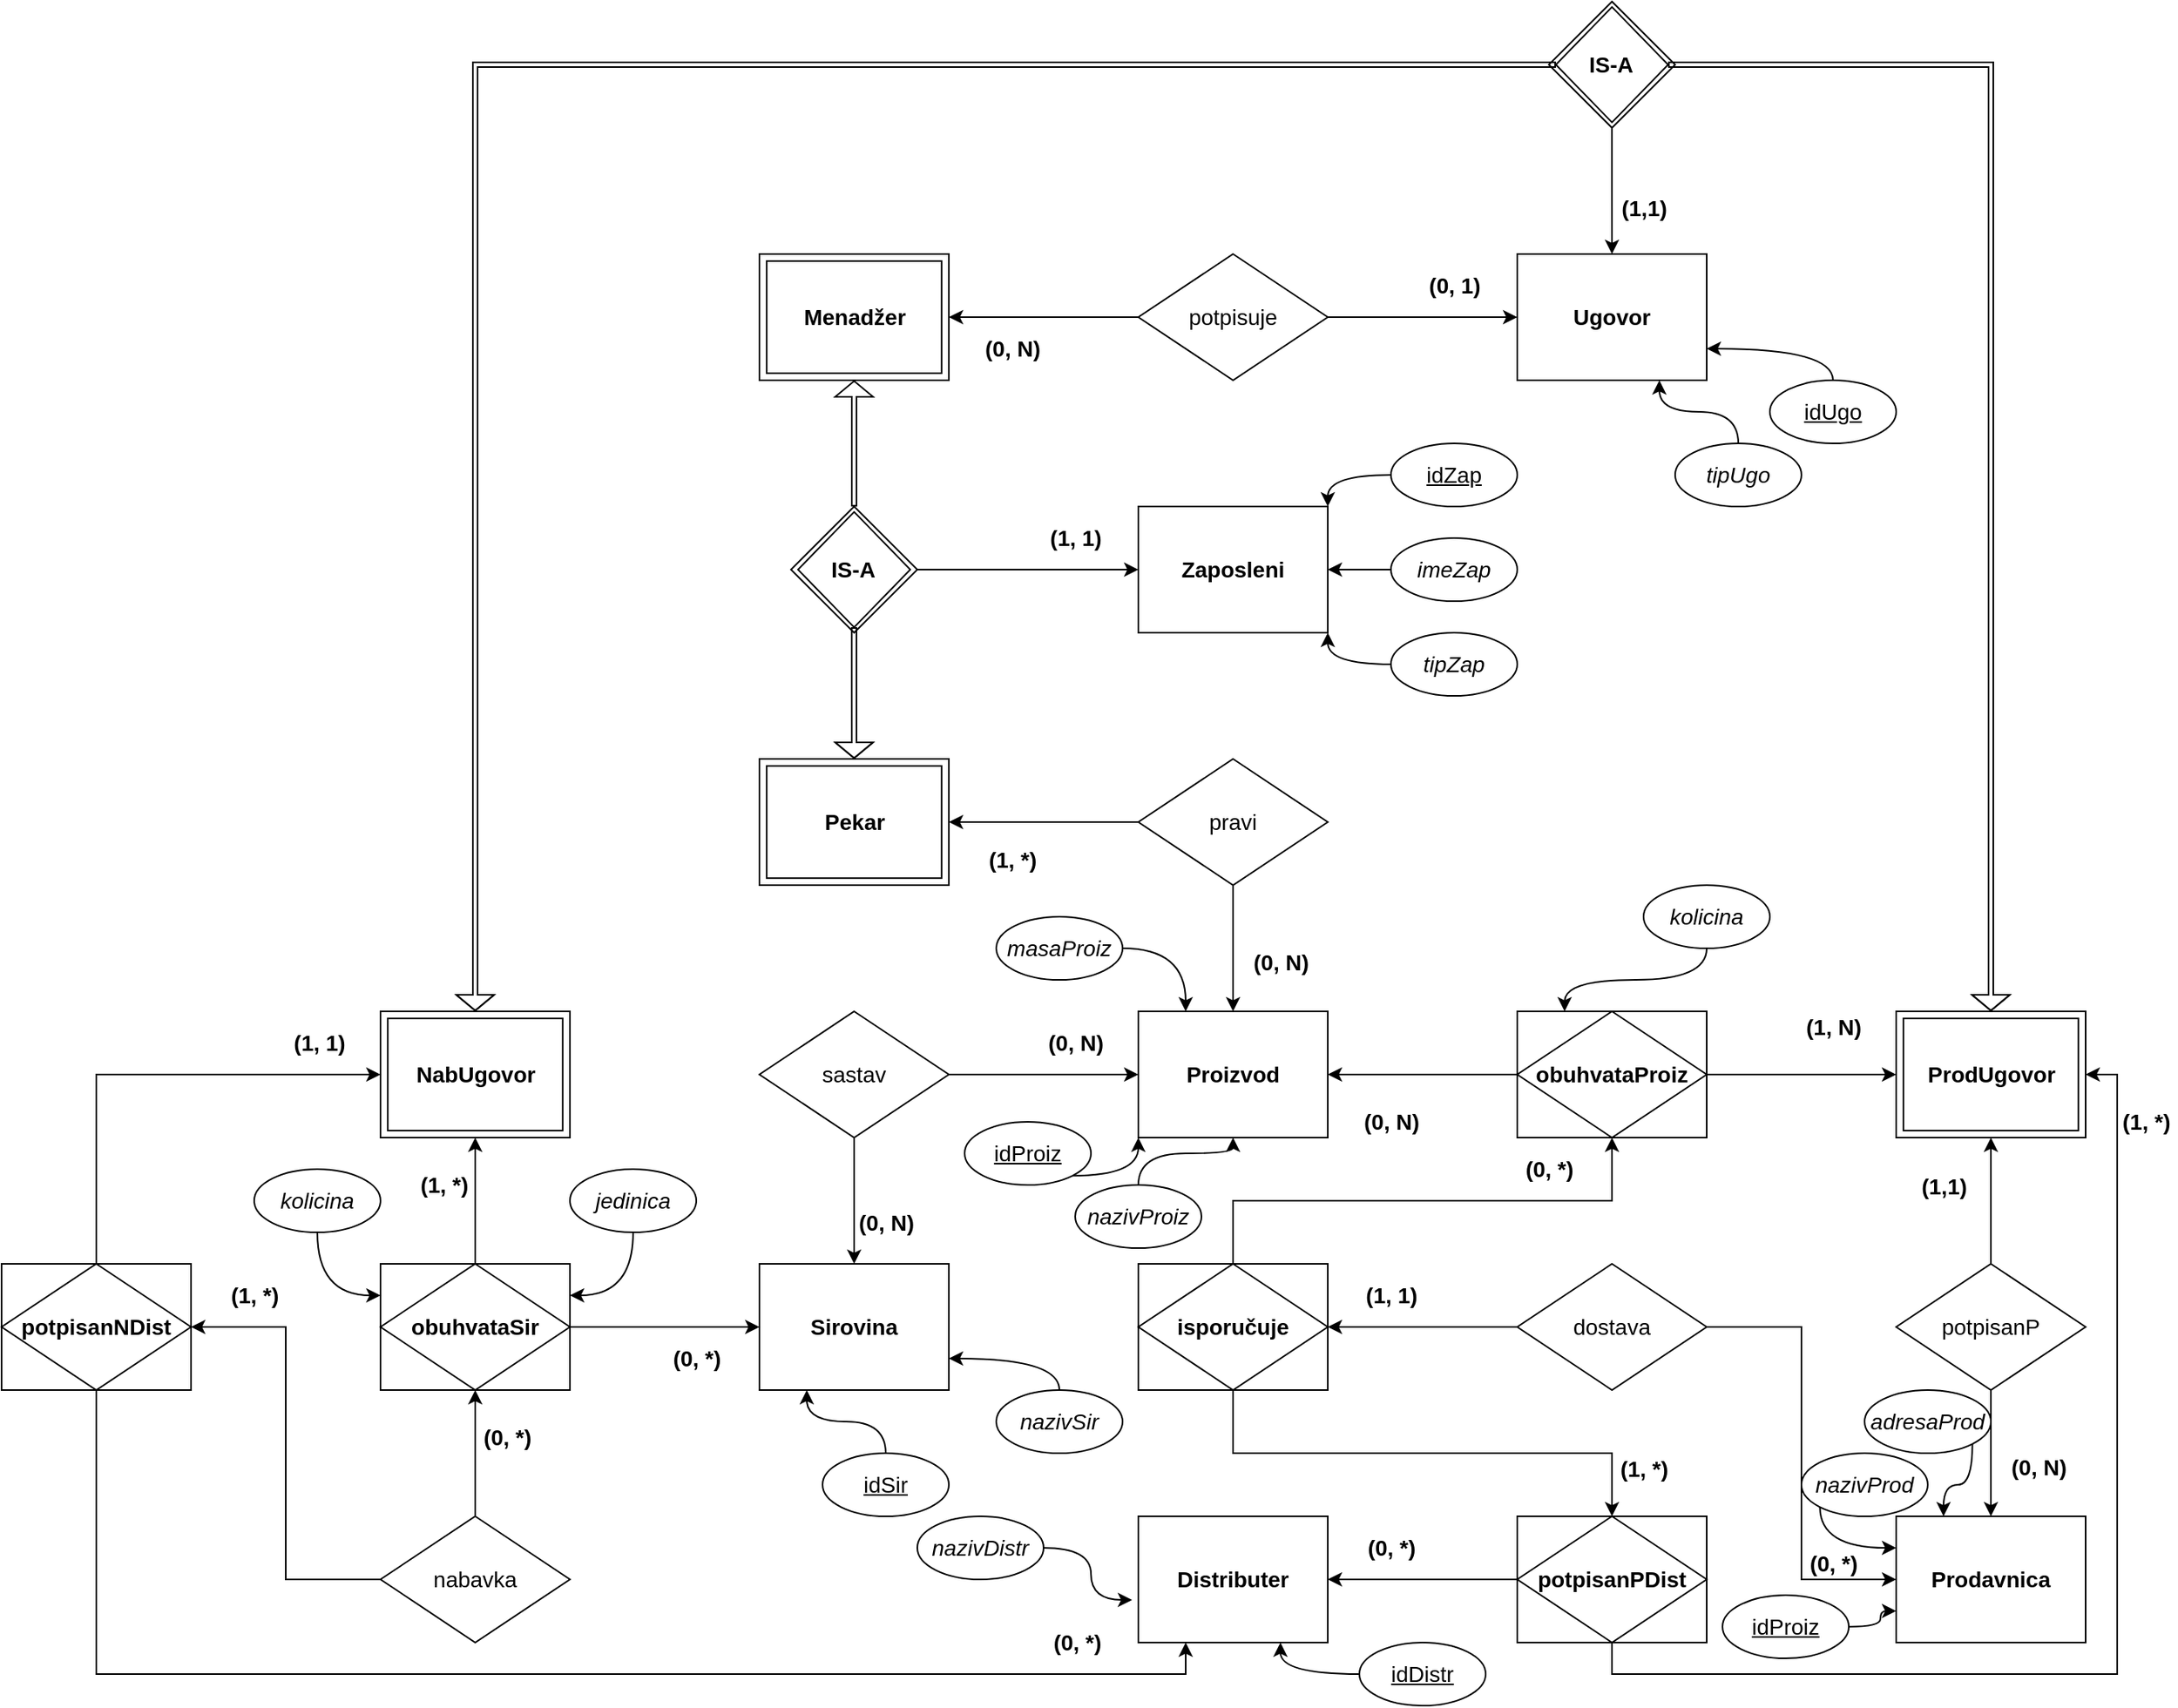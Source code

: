 <mxfile version="14.2.4" type="github">
  <diagram id="AQjkesUoZsN7H_KsK310" name="Page-1">
    <mxGraphModel dx="1422" dy="794" grid="1" gridSize="10" guides="1" tooltips="1" connect="1" arrows="1" fold="1" page="1" pageScale="1" pageWidth="1654" pageHeight="1169" math="0" shadow="0">
      <root>
        <mxCell id="0" />
        <mxCell id="1" parent="0" />
        <mxCell id="fxaJQLIq1E5l9hxzxbRq-1" value="&lt;font style=&quot;font-size: 14px&quot;&gt;&lt;b&gt;Distributer&lt;/b&gt;&lt;/font&gt;" style="rounded=0;whiteSpace=wrap;html=1;" parent="1" vertex="1">
          <mxGeometry x="760" y="1000" width="120" height="80" as="geometry" />
        </mxCell>
        <mxCell id="fxaJQLIq1E5l9hxzxbRq-2" value="&lt;font style=&quot;font-size: 14px&quot;&gt;&lt;b&gt;Prodavnica&lt;/b&gt;&lt;/font&gt;" style="rounded=0;whiteSpace=wrap;html=1;" parent="1" vertex="1">
          <mxGeometry x="1240" y="1000" width="120" height="80" as="geometry" />
        </mxCell>
        <mxCell id="fxaJQLIq1E5l9hxzxbRq-6" value="" style="group" parent="1" vertex="1" connectable="0">
          <mxGeometry x="760" y="840" width="120" height="80" as="geometry" />
        </mxCell>
        <mxCell id="fxaJQLIq1E5l9hxzxbRq-4" value="" style="rounded=0;whiteSpace=wrap;html=1;" parent="fxaJQLIq1E5l9hxzxbRq-6" vertex="1">
          <mxGeometry width="120" height="80" as="geometry" />
        </mxCell>
        <mxCell id="fxaJQLIq1E5l9hxzxbRq-3" value="&lt;font style=&quot;font-size: 14px&quot;&gt;&lt;b&gt;isporučuje&lt;/b&gt;&lt;/font&gt;" style="rhombus;whiteSpace=wrap;html=1;" parent="fxaJQLIq1E5l9hxzxbRq-6" vertex="1">
          <mxGeometry width="120" height="80" as="geometry" />
        </mxCell>
        <mxCell id="fxaJQLIq1E5l9hxzxbRq-8" value="&lt;font style=&quot;font-size: 14px&quot;&gt;&lt;b&gt;Sirovina&lt;/b&gt;&lt;/font&gt;" style="rounded=0;whiteSpace=wrap;html=1;" parent="1" vertex="1">
          <mxGeometry x="520" y="840" width="120" height="80" as="geometry" />
        </mxCell>
        <mxCell id="fxaJQLIq1E5l9hxzxbRq-11" value="" style="group" parent="1" vertex="1" connectable="0">
          <mxGeometry x="1000" y="680" width="120" height="80" as="geometry" />
        </mxCell>
        <mxCell id="fxaJQLIq1E5l9hxzxbRq-9" value="" style="rounded=0;whiteSpace=wrap;html=1;" parent="fxaJQLIq1E5l9hxzxbRq-11" vertex="1">
          <mxGeometry width="120" height="80" as="geometry" />
        </mxCell>
        <mxCell id="fxaJQLIq1E5l9hxzxbRq-10" value="&lt;font style=&quot;font-size: 14px&quot;&gt;&lt;b&gt;obuhvataProiz&lt;/b&gt;&lt;/font&gt;" style="rhombus;whiteSpace=wrap;html=1;" parent="fxaJQLIq1E5l9hxzxbRq-11" vertex="1">
          <mxGeometry width="120" height="80" as="geometry" />
        </mxCell>
        <mxCell id="fxaJQLIq1E5l9hxzxbRq-12" value="&lt;font style=&quot;font-size: 14px&quot;&gt;&lt;b&gt;Proizvod&lt;/b&gt;&lt;/font&gt;" style="rounded=0;whiteSpace=wrap;html=1;" parent="1" vertex="1">
          <mxGeometry x="760" y="680" width="120" height="80" as="geometry" />
        </mxCell>
        <mxCell id="fxaJQLIq1E5l9hxzxbRq-17" value="&lt;b&gt;&lt;font style=&quot;font-size: 14px&quot;&gt;(1, N)&lt;/font&gt;&lt;/b&gt;" style="edgeStyle=orthogonalEdgeStyle;rounded=0;orthogonalLoop=1;jettySize=auto;html=1;exitX=1;exitY=0.5;exitDx=0;exitDy=0;entryX=0;entryY=0.5;entryDx=0;entryDy=0;" parent="1" source="fxaJQLIq1E5l9hxzxbRq-10" target="MjUJNUJYvw90bvCCFvBL-10" edge="1">
          <mxGeometry x="0.333" y="30" relative="1" as="geometry">
            <mxPoint as="offset" />
          </mxGeometry>
        </mxCell>
        <mxCell id="fxaJQLIq1E5l9hxzxbRq-18" value="&lt;b&gt;&lt;font style=&quot;font-size: 14px&quot;&gt;(0, N)&lt;/font&gt;&lt;/b&gt;" style="edgeStyle=orthogonalEdgeStyle;rounded=0;orthogonalLoop=1;jettySize=auto;html=1;exitX=0;exitY=0.5;exitDx=0;exitDy=0;entryX=1;entryY=0.5;entryDx=0;entryDy=0;" parent="1" source="fxaJQLIq1E5l9hxzxbRq-10" target="fxaJQLIq1E5l9hxzxbRq-12" edge="1">
          <mxGeometry x="0.333" y="30" relative="1" as="geometry">
            <mxPoint as="offset" />
          </mxGeometry>
        </mxCell>
        <mxCell id="fxaJQLIq1E5l9hxzxbRq-26" value="&lt;b&gt;&lt;font style=&quot;font-size: 14px&quot;&gt;(1,1)&lt;/font&gt;&lt;/b&gt;" style="edgeStyle=orthogonalEdgeStyle;rounded=0;orthogonalLoop=1;jettySize=auto;html=1;exitX=0.5;exitY=0;exitDx=0;exitDy=0;entryX=0.5;entryY=1;entryDx=0;entryDy=0;" parent="1" source="fxaJQLIq1E5l9hxzxbRq-24" target="MjUJNUJYvw90bvCCFvBL-10" edge="1">
          <mxGeometry x="0.25" y="30" relative="1" as="geometry">
            <mxPoint y="1" as="offset" />
          </mxGeometry>
        </mxCell>
        <mxCell id="fxaJQLIq1E5l9hxzxbRq-27" value="&lt;b&gt;&lt;font style=&quot;font-size: 14px&quot;&gt;(0, N)&lt;/font&gt;&lt;/b&gt;" style="edgeStyle=orthogonalEdgeStyle;rounded=0;orthogonalLoop=1;jettySize=auto;html=1;exitX=0.5;exitY=1;exitDx=0;exitDy=0;entryX=0.5;entryY=0;entryDx=0;entryDy=0;" parent="1" source="fxaJQLIq1E5l9hxzxbRq-24" target="fxaJQLIq1E5l9hxzxbRq-2" edge="1">
          <mxGeometry x="0.25" y="30" relative="1" as="geometry">
            <mxPoint y="-1" as="offset" />
          </mxGeometry>
        </mxCell>
        <mxCell id="fxaJQLIq1E5l9hxzxbRq-24" value="&lt;font style=&quot;font-size: 14px&quot;&gt;potpisanP&lt;/font&gt;" style="rhombus;whiteSpace=wrap;html=1;" parent="1" vertex="1">
          <mxGeometry x="1240" y="840" width="120" height="80" as="geometry" />
        </mxCell>
        <mxCell id="fxaJQLIq1E5l9hxzxbRq-35" value="&lt;b&gt;&lt;font style=&quot;font-size: 14px&quot;&gt;(0, N)&lt;/font&gt;&lt;/b&gt;" style="edgeStyle=orthogonalEdgeStyle;rounded=0;orthogonalLoop=1;jettySize=auto;html=1;entryX=0;entryY=0.5;entryDx=0;entryDy=0;" parent="1" source="fxaJQLIq1E5l9hxzxbRq-33" target="fxaJQLIq1E5l9hxzxbRq-12" edge="1">
          <mxGeometry x="0.333" y="20" relative="1" as="geometry">
            <mxPoint as="offset" />
          </mxGeometry>
        </mxCell>
        <mxCell id="MjUJNUJYvw90bvCCFvBL-27" value="&lt;b&gt;&lt;font style=&quot;font-size: 14px&quot;&gt;(0, N)&lt;/font&gt;&lt;/b&gt;" style="edgeStyle=orthogonalEdgeStyle;rounded=0;orthogonalLoop=1;jettySize=auto;html=1;entryX=0.5;entryY=0;entryDx=0;entryDy=0;" parent="1" source="fxaJQLIq1E5l9hxzxbRq-33" target="fxaJQLIq1E5l9hxzxbRq-8" edge="1">
          <mxGeometry x="0.333" y="20" relative="1" as="geometry">
            <mxPoint as="offset" />
          </mxGeometry>
        </mxCell>
        <mxCell id="fxaJQLIq1E5l9hxzxbRq-33" value="&lt;font style=&quot;font-size: 14px&quot;&gt;sastav&lt;/font&gt;" style="rhombus;whiteSpace=wrap;html=1;" parent="1" vertex="1">
          <mxGeometry x="520" y="680" width="120" height="80" as="geometry" />
        </mxCell>
        <mxCell id="fxaJQLIq1E5l9hxzxbRq-38" value="&lt;b&gt;&lt;font style=&quot;font-size: 14px&quot;&gt;(1, 1)&lt;/font&gt;&lt;/b&gt;" style="edgeStyle=orthogonalEdgeStyle;rounded=0;orthogonalLoop=1;jettySize=auto;html=1;entryX=0;entryY=0.5;entryDx=0;entryDy=0;exitX=1;exitY=0.5;exitDx=0;exitDy=0;" parent="1" source="fxaJQLIq1E5l9hxzxbRq-39" target="fxaJQLIq1E5l9hxzxbRq-37" edge="1">
          <mxGeometry x="0.429" y="20" relative="1" as="geometry">
            <mxPoint as="offset" />
          </mxGeometry>
        </mxCell>
        <mxCell id="fxaJQLIq1E5l9hxzxbRq-37" value="&lt;font style=&quot;font-size: 14px&quot;&gt;&lt;b&gt;Zaposleni&lt;/b&gt;&lt;/font&gt;" style="rounded=0;whiteSpace=wrap;html=1;" parent="1" vertex="1">
          <mxGeometry x="760" y="360" width="120" height="80" as="geometry" />
        </mxCell>
        <mxCell id="fxaJQLIq1E5l9hxzxbRq-40" value="" style="group" parent="1" vertex="1" connectable="0">
          <mxGeometry x="540" y="360" width="80" height="80" as="geometry" />
        </mxCell>
        <mxCell id="fxaJQLIq1E5l9hxzxbRq-39" value="" style="rhombus;whiteSpace=wrap;html=1;" parent="fxaJQLIq1E5l9hxzxbRq-40" vertex="1">
          <mxGeometry width="80" height="80" as="geometry" />
        </mxCell>
        <mxCell id="fxaJQLIq1E5l9hxzxbRq-36" value="&lt;p style=&quot;line-height: 120%&quot;&gt;&lt;b&gt;&lt;font style=&quot;font-size: 14px&quot;&gt;IS-A&lt;/font&gt;&lt;/b&gt;&lt;/p&gt;" style="rhombus;whiteSpace=wrap;html=1;" parent="fxaJQLIq1E5l9hxzxbRq-40" vertex="1">
          <mxGeometry x="4.444" y="3.429" width="71.111" height="73.143" as="geometry" />
        </mxCell>
        <mxCell id="fxaJQLIq1E5l9hxzxbRq-44" value="" style="group" parent="1" vertex="1" connectable="0">
          <mxGeometry x="520" y="520" width="120" height="80" as="geometry" />
        </mxCell>
        <mxCell id="fxaJQLIq1E5l9hxzxbRq-43" value="" style="rounded=0;whiteSpace=wrap;html=1;" parent="fxaJQLIq1E5l9hxzxbRq-44" vertex="1">
          <mxGeometry width="120" height="80" as="geometry" />
        </mxCell>
        <mxCell id="fxaJQLIq1E5l9hxzxbRq-42" value="&lt;font style=&quot;font-size: 14px&quot;&gt;&lt;b&gt;Pekar&lt;/b&gt;&lt;/font&gt;" style="rounded=0;whiteSpace=wrap;html=1;" parent="fxaJQLIq1E5l9hxzxbRq-44" vertex="1">
          <mxGeometry x="4.615" y="4.444" width="110.769" height="71.111" as="geometry" />
        </mxCell>
        <mxCell id="fxaJQLIq1E5l9hxzxbRq-45" value="" style="group" parent="1" vertex="1" connectable="0">
          <mxGeometry x="520" y="200" width="120" height="80" as="geometry" />
        </mxCell>
        <mxCell id="fxaJQLIq1E5l9hxzxbRq-46" value="" style="rounded=0;whiteSpace=wrap;html=1;" parent="fxaJQLIq1E5l9hxzxbRq-45" vertex="1">
          <mxGeometry width="120" height="80" as="geometry" />
        </mxCell>
        <mxCell id="fxaJQLIq1E5l9hxzxbRq-47" value="&lt;font style=&quot;font-size: 14px&quot;&gt;&lt;b&gt;Menadžer&lt;/b&gt;&lt;/font&gt;" style="rounded=0;whiteSpace=wrap;html=1;" parent="fxaJQLIq1E5l9hxzxbRq-45" vertex="1">
          <mxGeometry x="4.615" y="4.444" width="110.769" height="71.111" as="geometry" />
        </mxCell>
        <mxCell id="fxaJQLIq1E5l9hxzxbRq-49" style="edgeStyle=orthogonalEdgeStyle;rounded=0;orthogonalLoop=1;jettySize=auto;html=1;endArrow=block;strokeWidth=1;shape=flexArrow;width=3;endSize=3;startSize=3;endWidth=20;entryX=0.5;entryY=0;entryDx=0;entryDy=0;" parent="1" source="fxaJQLIq1E5l9hxzxbRq-36" target="fxaJQLIq1E5l9hxzxbRq-43" edge="1">
          <mxGeometry relative="1" as="geometry">
            <mxPoint x="280" y="440" as="targetPoint" />
          </mxGeometry>
        </mxCell>
        <mxCell id="fxaJQLIq1E5l9hxzxbRq-50" style="edgeStyle=orthogonalEdgeStyle;shape=flexArrow;rounded=0;orthogonalLoop=1;jettySize=auto;html=1;exitX=0.5;exitY=0;exitDx=0;exitDy=0;entryX=0.5;entryY=1;entryDx=0;entryDy=0;startSize=3;endArrow=block;endSize=3;strokeWidth=1;fillColor=none;width=3;" parent="1" source="fxaJQLIq1E5l9hxzxbRq-39" target="fxaJQLIq1E5l9hxzxbRq-46" edge="1">
          <mxGeometry relative="1" as="geometry" />
        </mxCell>
        <mxCell id="MjUJNUJYvw90bvCCFvBL-1" value="&lt;font style=&quot;font-size: 14px&quot;&gt;&lt;b&gt;(1,1)&lt;/b&gt;&lt;/font&gt;" style="edgeStyle=orthogonalEdgeStyle;rounded=0;orthogonalLoop=1;jettySize=auto;html=1;entryX=0.5;entryY=0;entryDx=0;entryDy=0;" parent="1" source="MjUJNUJYvw90bvCCFvBL-5" target="MjUJNUJYvw90bvCCFvBL-2" edge="1">
          <mxGeometry x="0.282" y="20" relative="1" as="geometry">
            <mxPoint y="1" as="offset" />
          </mxGeometry>
        </mxCell>
        <mxCell id="MjUJNUJYvw90bvCCFvBL-2" value="&lt;font style=&quot;font-size: 14px&quot;&gt;&lt;b&gt;Ugovor&lt;/b&gt;&lt;/font&gt;" style="rounded=0;whiteSpace=wrap;html=1;" parent="1" vertex="1">
          <mxGeometry x="1000" y="200" width="120" height="80" as="geometry" />
        </mxCell>
        <mxCell id="MjUJNUJYvw90bvCCFvBL-3" value="" style="group" parent="1" vertex="1" connectable="0">
          <mxGeometry x="1020" y="40" width="80" height="80" as="geometry" />
        </mxCell>
        <mxCell id="MjUJNUJYvw90bvCCFvBL-4" value="" style="rhombus;whiteSpace=wrap;html=1;" parent="MjUJNUJYvw90bvCCFvBL-3" vertex="1">
          <mxGeometry width="80" height="80" as="geometry" />
        </mxCell>
        <mxCell id="MjUJNUJYvw90bvCCFvBL-5" value="&lt;p style=&quot;line-height: 120%&quot;&gt;&lt;b&gt;&lt;font style=&quot;font-size: 14px&quot;&gt;IS-A&lt;/font&gt;&lt;/b&gt;&lt;/p&gt;" style="rhombus;whiteSpace=wrap;html=1;" parent="MjUJNUJYvw90bvCCFvBL-3" vertex="1">
          <mxGeometry x="4.444" y="3.429" width="71.111" height="73.143" as="geometry" />
        </mxCell>
        <mxCell id="MjUJNUJYvw90bvCCFvBL-6" value="" style="group" parent="1" vertex="1" connectable="0">
          <mxGeometry x="280" y="680" width="120" height="80" as="geometry" />
        </mxCell>
        <mxCell id="MjUJNUJYvw90bvCCFvBL-7" value="" style="rounded=0;whiteSpace=wrap;html=1;" parent="MjUJNUJYvw90bvCCFvBL-6" vertex="1">
          <mxGeometry width="120" height="80" as="geometry" />
        </mxCell>
        <mxCell id="MjUJNUJYvw90bvCCFvBL-8" value="&lt;font style=&quot;font-size: 14px&quot;&gt;&lt;b&gt;NabUgovor&lt;/b&gt;&lt;/font&gt;" style="rounded=0;whiteSpace=wrap;html=1;" parent="MjUJNUJYvw90bvCCFvBL-6" vertex="1">
          <mxGeometry x="4.615" y="4.444" width="110.769" height="71.111" as="geometry" />
        </mxCell>
        <mxCell id="MjUJNUJYvw90bvCCFvBL-9" value="" style="group" parent="1" vertex="1" connectable="0">
          <mxGeometry x="1240" y="680" width="120" height="80" as="geometry" />
        </mxCell>
        <mxCell id="MjUJNUJYvw90bvCCFvBL-10" value="" style="rounded=0;whiteSpace=wrap;html=1;" parent="MjUJNUJYvw90bvCCFvBL-9" vertex="1">
          <mxGeometry width="120" height="80" as="geometry" />
        </mxCell>
        <mxCell id="MjUJNUJYvw90bvCCFvBL-11" value="&lt;font style=&quot;font-size: 14px&quot;&gt;&lt;b&gt;ProdUgovor&lt;/b&gt;&lt;/font&gt;" style="rounded=0;whiteSpace=wrap;html=1;" parent="MjUJNUJYvw90bvCCFvBL-9" vertex="1">
          <mxGeometry x="4.615" y="4.444" width="110.769" height="71.111" as="geometry" />
        </mxCell>
        <mxCell id="MjUJNUJYvw90bvCCFvBL-12" style="edgeStyle=orthogonalEdgeStyle;rounded=0;orthogonalLoop=1;jettySize=auto;html=1;endArrow=block;strokeWidth=1;shape=flexArrow;width=3;endSize=3;startSize=3;endWidth=20;entryX=0.5;entryY=0;entryDx=0;entryDy=0;" parent="1" source="MjUJNUJYvw90bvCCFvBL-5" target="MjUJNUJYvw90bvCCFvBL-7" edge="1">
          <mxGeometry relative="1" as="geometry">
            <mxPoint x="340" y="630" as="targetPoint" />
            <Array as="points">
              <mxPoint x="340" y="80" />
            </Array>
          </mxGeometry>
        </mxCell>
        <mxCell id="MjUJNUJYvw90bvCCFvBL-13" style="edgeStyle=orthogonalEdgeStyle;shape=flexArrow;rounded=0;orthogonalLoop=1;jettySize=auto;html=1;exitX=1;exitY=0.5;exitDx=0;exitDy=0;entryX=0.5;entryY=0;entryDx=0;entryDy=0;startSize=3;endArrow=block;endSize=3;strokeWidth=1;fillColor=none;width=3;" parent="1" source="MjUJNUJYvw90bvCCFvBL-5" target="MjUJNUJYvw90bvCCFvBL-10" edge="1">
          <mxGeometry relative="1" as="geometry" />
        </mxCell>
        <mxCell id="MjUJNUJYvw90bvCCFvBL-15" value="&lt;b&gt;&lt;font style=&quot;font-size: 14px&quot;&gt;(0, N)&lt;/font&gt;&lt;/b&gt;" style="edgeStyle=orthogonalEdgeStyle;rounded=0;orthogonalLoop=1;jettySize=auto;html=1;exitX=0;exitY=0.5;exitDx=0;exitDy=0;entryX=1;entryY=0.5;entryDx=0;entryDy=0;" parent="1" source="MjUJNUJYvw90bvCCFvBL-14" target="fxaJQLIq1E5l9hxzxbRq-46" edge="1">
          <mxGeometry x="0.333" y="20" relative="1" as="geometry">
            <mxPoint as="offset" />
          </mxGeometry>
        </mxCell>
        <mxCell id="MjUJNUJYvw90bvCCFvBL-16" value="&lt;b&gt;&lt;font style=&quot;font-size: 14px&quot;&gt;(0, 1)&lt;/font&gt;&lt;/b&gt;" style="edgeStyle=orthogonalEdgeStyle;rounded=0;orthogonalLoop=1;jettySize=auto;html=1;entryX=0;entryY=0.5;entryDx=0;entryDy=0;" parent="1" source="MjUJNUJYvw90bvCCFvBL-14" target="MjUJNUJYvw90bvCCFvBL-2" edge="1">
          <mxGeometry x="0.333" y="20" relative="1" as="geometry">
            <mxPoint as="offset" />
          </mxGeometry>
        </mxCell>
        <mxCell id="MjUJNUJYvw90bvCCFvBL-14" value="&lt;font style=&quot;font-size: 14px&quot;&gt;potpisuje&lt;/font&gt;" style="rhombus;whiteSpace=wrap;html=1;" parent="1" vertex="1">
          <mxGeometry x="760" y="200" width="120" height="80" as="geometry" />
        </mxCell>
        <mxCell id="MjUJNUJYvw90bvCCFvBL-19" value="&lt;b&gt;&lt;font style=&quot;font-size: 14px&quot;&gt;(0, N)&lt;/font&gt;&lt;/b&gt;" style="edgeStyle=orthogonalEdgeStyle;rounded=0;orthogonalLoop=1;jettySize=auto;html=1;exitX=0.5;exitY=1;exitDx=0;exitDy=0;entryX=0.5;entryY=0;entryDx=0;entryDy=0;" parent="1" source="MjUJNUJYvw90bvCCFvBL-17" target="fxaJQLIq1E5l9hxzxbRq-12" edge="1">
          <mxGeometry x="0.25" y="30" relative="1" as="geometry">
            <mxPoint y="-1" as="offset" />
          </mxGeometry>
        </mxCell>
        <mxCell id="MjUJNUJYvw90bvCCFvBL-45" style="edgeStyle=orthogonalEdgeStyle;rounded=0;orthogonalLoop=1;jettySize=auto;html=1;entryX=1;entryY=0.5;entryDx=0;entryDy=0;fontSize=14;" parent="1" source="MjUJNUJYvw90bvCCFvBL-17" target="fxaJQLIq1E5l9hxzxbRq-43" edge="1">
          <mxGeometry relative="1" as="geometry" />
        </mxCell>
        <mxCell id="MjUJNUJYvw90bvCCFvBL-46" value="&lt;b&gt;(1, *)&lt;/b&gt;" style="edgeLabel;html=1;align=center;verticalAlign=middle;resizable=0;points=[];fontSize=14;" parent="MjUJNUJYvw90bvCCFvBL-45" vertex="1" connectable="0">
          <mxGeometry x="-0.219" y="3" relative="1" as="geometry">
            <mxPoint x="-32.94" y="21" as="offset" />
          </mxGeometry>
        </mxCell>
        <mxCell id="MjUJNUJYvw90bvCCFvBL-17" value="&lt;font style=&quot;font-size: 14px&quot;&gt;pravi&lt;/font&gt;" style="rhombus;whiteSpace=wrap;html=1;" parent="1" vertex="1">
          <mxGeometry x="760" y="520" width="120" height="80" as="geometry" />
        </mxCell>
        <mxCell id="MjUJNUJYvw90bvCCFvBL-32" style="edgeStyle=orthogonalEdgeStyle;rounded=0;orthogonalLoop=1;jettySize=auto;html=1;entryX=1;entryY=0.5;entryDx=0;entryDy=0;exitX=0.5;exitY=1;exitDx=0;exitDy=0;" parent="1" source="MjUJNUJYvw90bvCCFvBL-31" target="MjUJNUJYvw90bvCCFvBL-10" edge="1">
          <mxGeometry relative="1" as="geometry">
            <mxPoint x="1520" y="810" as="sourcePoint" />
          </mxGeometry>
        </mxCell>
        <mxCell id="5BPOKTN1fQV8tB7aTTN8-29" value="&lt;b&gt;&lt;font style=&quot;font-size: 14px&quot;&gt;(1, *)&amp;nbsp;&lt;/font&gt;&lt;/b&gt;" style="edgeLabel;html=1;align=center;verticalAlign=middle;resizable=0;points=[];" vertex="1" connectable="0" parent="MjUJNUJYvw90bvCCFvBL-32">
          <mxGeometry x="0.768" y="-1" relative="1" as="geometry">
            <mxPoint x="19" y="-36" as="offset" />
          </mxGeometry>
        </mxCell>
        <mxCell id="MjUJNUJYvw90bvCCFvBL-86" style="edgeStyle=orthogonalEdgeStyle;rounded=0;orthogonalLoop=1;jettySize=auto;html=1;entryX=1;entryY=0.5;entryDx=0;entryDy=0;fontSize=14;exitX=0;exitY=0.5;exitDx=0;exitDy=0;" parent="1" source="MjUJNUJYvw90bvCCFvBL-31" target="fxaJQLIq1E5l9hxzxbRq-1" edge="1">
          <mxGeometry relative="1" as="geometry">
            <mxPoint x="1560" y="950" as="sourcePoint" />
          </mxGeometry>
        </mxCell>
        <mxCell id="5BPOKTN1fQV8tB7aTTN8-26" value="&lt;b&gt;&lt;font style=&quot;font-size: 14px&quot;&gt;(0, *)&lt;/font&gt;&lt;/b&gt;" style="edgeLabel;html=1;align=center;verticalAlign=middle;resizable=0;points=[];" vertex="1" connectable="0" parent="MjUJNUJYvw90bvCCFvBL-86">
          <mxGeometry x="0.333" y="1" relative="1" as="geometry">
            <mxPoint y="-21" as="offset" />
          </mxGeometry>
        </mxCell>
        <mxCell id="MjUJNUJYvw90bvCCFvBL-34" value="&lt;b&gt;&lt;font style=&quot;font-size: 14px&quot;&gt;(0, *)&lt;/font&gt;&lt;/b&gt;" style="edgeStyle=orthogonalEdgeStyle;rounded=0;orthogonalLoop=1;jettySize=auto;html=1;entryX=0.5;entryY=1;entryDx=0;entryDy=0;exitX=0.5;exitY=0;exitDx=0;exitDy=0;" parent="1" source="fxaJQLIq1E5l9hxzxbRq-4" target="fxaJQLIq1E5l9hxzxbRq-10" edge="1">
          <mxGeometry x="0.5" y="20" relative="1" as="geometry">
            <mxPoint as="offset" />
          </mxGeometry>
        </mxCell>
        <mxCell id="5BPOKTN1fQV8tB7aTTN8-8" style="edgeStyle=orthogonalEdgeStyle;rounded=0;orthogonalLoop=1;jettySize=auto;html=1;entryX=0;entryY=0.5;entryDx=0;entryDy=0;" edge="1" parent="1" source="MjUJNUJYvw90bvCCFvBL-35" target="fxaJQLIq1E5l9hxzxbRq-2">
          <mxGeometry relative="1" as="geometry" />
        </mxCell>
        <mxCell id="5BPOKTN1fQV8tB7aTTN8-30" value="&lt;b&gt;&lt;font style=&quot;font-size: 14px&quot;&gt;(0, *)&lt;/font&gt;&lt;/b&gt;" style="edgeLabel;html=1;align=center;verticalAlign=middle;resizable=0;points=[];" vertex="1" connectable="0" parent="5BPOKTN1fQV8tB7aTTN8-8">
          <mxGeometry x="-0.25" y="1" relative="1" as="geometry">
            <mxPoint x="19" y="105" as="offset" />
          </mxGeometry>
        </mxCell>
        <mxCell id="5BPOKTN1fQV8tB7aTTN8-9" value="&lt;b&gt;&lt;font style=&quot;font-size: 14px&quot;&gt;(1, 1)&lt;/font&gt;&lt;/b&gt;" style="edgeStyle=orthogonalEdgeStyle;rounded=0;orthogonalLoop=1;jettySize=auto;html=1;entryX=1;entryY=0.5;entryDx=0;entryDy=0;" edge="1" parent="1" source="MjUJNUJYvw90bvCCFvBL-35" target="fxaJQLIq1E5l9hxzxbRq-3">
          <mxGeometry x="0.333" y="-20" relative="1" as="geometry">
            <mxPoint as="offset" />
          </mxGeometry>
        </mxCell>
        <mxCell id="MjUJNUJYvw90bvCCFvBL-35" value="&lt;font style=&quot;font-size: 14px&quot;&gt;dostava&lt;/font&gt;" style="rhombus;whiteSpace=wrap;html=1;" parent="1" vertex="1">
          <mxGeometry x="1000" y="840" width="120" height="80" as="geometry" />
        </mxCell>
        <mxCell id="MjUJNUJYvw90bvCCFvBL-55" style="edgeStyle=orthogonalEdgeStyle;curved=1;rounded=0;orthogonalLoop=1;jettySize=auto;html=1;exitX=0;exitY=0.5;exitDx=0;exitDy=0;entryX=1;entryY=0;entryDx=0;entryDy=0;fontSize=14;" parent="1" source="MjUJNUJYvw90bvCCFvBL-49" target="fxaJQLIq1E5l9hxzxbRq-37" edge="1">
          <mxGeometry relative="1" as="geometry" />
        </mxCell>
        <mxCell id="MjUJNUJYvw90bvCCFvBL-49" value="&lt;u&gt;idZap&lt;/u&gt;" style="ellipse;whiteSpace=wrap;html=1;fontSize=14;" parent="1" vertex="1">
          <mxGeometry x="920" y="320" width="80" height="40" as="geometry" />
        </mxCell>
        <mxCell id="MjUJNUJYvw90bvCCFvBL-57" style="edgeStyle=orthogonalEdgeStyle;curved=1;rounded=0;orthogonalLoop=1;jettySize=auto;html=1;exitX=0;exitY=0.5;exitDx=0;exitDy=0;entryX=1;entryY=1;entryDx=0;entryDy=0;fontSize=14;" parent="1" source="MjUJNUJYvw90bvCCFvBL-50" target="fxaJQLIq1E5l9hxzxbRq-37" edge="1">
          <mxGeometry relative="1" as="geometry" />
        </mxCell>
        <mxCell id="MjUJNUJYvw90bvCCFvBL-50" value="&lt;i&gt;tipZap&lt;/i&gt;" style="ellipse;whiteSpace=wrap;html=1;fontSize=14;" parent="1" vertex="1">
          <mxGeometry x="920" y="440" width="80" height="40" as="geometry" />
        </mxCell>
        <mxCell id="MjUJNUJYvw90bvCCFvBL-56" style="edgeStyle=orthogonalEdgeStyle;curved=1;rounded=0;orthogonalLoop=1;jettySize=auto;html=1;exitX=0;exitY=0.5;exitDx=0;exitDy=0;entryX=1;entryY=0.5;entryDx=0;entryDy=0;fontSize=14;" parent="1" source="MjUJNUJYvw90bvCCFvBL-51" target="fxaJQLIq1E5l9hxzxbRq-37" edge="1">
          <mxGeometry relative="1" as="geometry" />
        </mxCell>
        <mxCell id="MjUJNUJYvw90bvCCFvBL-51" value="&lt;i&gt;imeZap&lt;/i&gt;" style="ellipse;whiteSpace=wrap;html=1;fontSize=14;" parent="1" vertex="1">
          <mxGeometry x="920" y="380" width="80" height="40" as="geometry" />
        </mxCell>
        <mxCell id="MjUJNUJYvw90bvCCFvBL-61" style="edgeStyle=orthogonalEdgeStyle;curved=1;rounded=0;orthogonalLoop=1;jettySize=auto;html=1;exitX=0.5;exitY=0;exitDx=0;exitDy=0;entryX=1;entryY=0.75;entryDx=0;entryDy=0;fontSize=14;" parent="1" source="MjUJNUJYvw90bvCCFvBL-58" target="MjUJNUJYvw90bvCCFvBL-2" edge="1">
          <mxGeometry relative="1" as="geometry" />
        </mxCell>
        <mxCell id="MjUJNUJYvw90bvCCFvBL-58" value="&lt;u&gt;idUgo&lt;/u&gt;" style="ellipse;whiteSpace=wrap;html=1;fontSize=14;" parent="1" vertex="1">
          <mxGeometry x="1160" y="280" width="80" height="40" as="geometry" />
        </mxCell>
        <mxCell id="MjUJNUJYvw90bvCCFvBL-60" style="edgeStyle=orthogonalEdgeStyle;curved=1;rounded=0;orthogonalLoop=1;jettySize=auto;html=1;exitX=0.5;exitY=0;exitDx=0;exitDy=0;entryX=0.75;entryY=1;entryDx=0;entryDy=0;fontSize=14;" parent="1" source="MjUJNUJYvw90bvCCFvBL-59" target="MjUJNUJYvw90bvCCFvBL-2" edge="1">
          <mxGeometry relative="1" as="geometry" />
        </mxCell>
        <mxCell id="MjUJNUJYvw90bvCCFvBL-59" value="&lt;i&gt;tipUgo&lt;/i&gt;" style="ellipse;whiteSpace=wrap;html=1;fontSize=14;" parent="1" vertex="1">
          <mxGeometry x="1100" y="320" width="80" height="40" as="geometry" />
        </mxCell>
        <mxCell id="MjUJNUJYvw90bvCCFvBL-63" style="edgeStyle=orthogonalEdgeStyle;curved=1;rounded=0;orthogonalLoop=1;jettySize=auto;html=1;exitX=0.5;exitY=0;exitDx=0;exitDy=0;fontSize=14;entryX=0.25;entryY=1;entryDx=0;entryDy=0;" parent="1" source="MjUJNUJYvw90bvCCFvBL-62" target="fxaJQLIq1E5l9hxzxbRq-8" edge="1">
          <mxGeometry relative="1" as="geometry">
            <mxPoint x="320" y="623" as="targetPoint" />
          </mxGeometry>
        </mxCell>
        <mxCell id="MjUJNUJYvw90bvCCFvBL-62" value="&lt;u&gt;idSir&lt;/u&gt;" style="ellipse;whiteSpace=wrap;html=1;fontSize=14;" parent="1" vertex="1">
          <mxGeometry x="560" y="960" width="80" height="40" as="geometry" />
        </mxCell>
        <mxCell id="MjUJNUJYvw90bvCCFvBL-65" style="edgeStyle=orthogonalEdgeStyle;curved=1;rounded=0;orthogonalLoop=1;jettySize=auto;html=1;exitX=0.5;exitY=0;exitDx=0;exitDy=0;fontSize=14;entryX=1;entryY=0.75;entryDx=0;entryDy=0;" parent="1" source="MjUJNUJYvw90bvCCFvBL-64" target="fxaJQLIq1E5l9hxzxbRq-8" edge="1">
          <mxGeometry relative="1" as="geometry">
            <mxPoint x="775" y="955" as="targetPoint" />
          </mxGeometry>
        </mxCell>
        <mxCell id="MjUJNUJYvw90bvCCFvBL-64" value="&lt;i&gt;nazivSir&lt;/i&gt;" style="ellipse;whiteSpace=wrap;html=1;fontSize=14;" parent="1" vertex="1">
          <mxGeometry x="670" y="920" width="80" height="40" as="geometry" />
        </mxCell>
        <mxCell id="MjUJNUJYvw90bvCCFvBL-68" style="edgeStyle=orthogonalEdgeStyle;curved=1;rounded=0;orthogonalLoop=1;jettySize=auto;html=1;exitX=1;exitY=1;exitDx=0;exitDy=0;entryX=0;entryY=1;entryDx=0;entryDy=0;fontSize=14;" parent="1" source="MjUJNUJYvw90bvCCFvBL-66" target="fxaJQLIq1E5l9hxzxbRq-12" edge="1">
          <mxGeometry relative="1" as="geometry" />
        </mxCell>
        <mxCell id="MjUJNUJYvw90bvCCFvBL-66" value="&lt;u&gt;idProiz&lt;/u&gt;" style="ellipse;whiteSpace=wrap;html=1;fontSize=14;" parent="1" vertex="1">
          <mxGeometry x="650" y="750" width="80" height="40" as="geometry" />
        </mxCell>
        <mxCell id="MjUJNUJYvw90bvCCFvBL-69" style="edgeStyle=orthogonalEdgeStyle;curved=1;rounded=0;orthogonalLoop=1;jettySize=auto;html=1;exitX=0.5;exitY=0;exitDx=0;exitDy=0;entryX=0.5;entryY=1;entryDx=0;entryDy=0;fontSize=14;" parent="1" source="MjUJNUJYvw90bvCCFvBL-67" target="fxaJQLIq1E5l9hxzxbRq-12" edge="1">
          <mxGeometry relative="1" as="geometry" />
        </mxCell>
        <mxCell id="MjUJNUJYvw90bvCCFvBL-67" value="&lt;i&gt;nazivProiz&lt;/i&gt;" style="ellipse;whiteSpace=wrap;html=1;fontSize=14;" parent="1" vertex="1">
          <mxGeometry x="720" y="790" width="80" height="40" as="geometry" />
        </mxCell>
        <mxCell id="MjUJNUJYvw90bvCCFvBL-70" value="" style="group" parent="1" vertex="1" connectable="0">
          <mxGeometry x="280" y="840" width="120" height="80" as="geometry" />
        </mxCell>
        <mxCell id="MjUJNUJYvw90bvCCFvBL-71" value="" style="rounded=0;whiteSpace=wrap;html=1;" parent="MjUJNUJYvw90bvCCFvBL-70" vertex="1">
          <mxGeometry width="120" height="80" as="geometry" />
        </mxCell>
        <mxCell id="MjUJNUJYvw90bvCCFvBL-72" value="&lt;font style=&quot;font-size: 14px&quot;&gt;&lt;b&gt;obuhvataSir&lt;/b&gt;&lt;/font&gt;" style="rhombus;whiteSpace=wrap;html=1;" parent="MjUJNUJYvw90bvCCFvBL-70" vertex="1">
          <mxGeometry width="120" height="80" as="geometry" />
        </mxCell>
        <mxCell id="MjUJNUJYvw90bvCCFvBL-74" value="&lt;b&gt;(1, *)&lt;/b&gt;" style="edgeStyle=orthogonalEdgeStyle;rounded=0;orthogonalLoop=1;jettySize=auto;html=1;fontSize=14;entryX=0.5;entryY=1;entryDx=0;entryDy=0;" parent="1" source="MjUJNUJYvw90bvCCFvBL-72" target="MjUJNUJYvw90bvCCFvBL-7" edge="1">
          <mxGeometry x="0.25" y="20" relative="1" as="geometry">
            <mxPoint x="340" y="780" as="targetPoint" />
            <mxPoint as="offset" />
          </mxGeometry>
        </mxCell>
        <mxCell id="MjUJNUJYvw90bvCCFvBL-75" value="&lt;b&gt;(0, *)&lt;/b&gt;" style="edgeStyle=orthogonalEdgeStyle;rounded=0;orthogonalLoop=1;jettySize=auto;html=1;fontSize=14;entryX=0;entryY=0.5;entryDx=0;entryDy=0;" parent="1" source="MjUJNUJYvw90bvCCFvBL-72" target="fxaJQLIq1E5l9hxzxbRq-8" edge="1">
          <mxGeometry x="0.333" y="-20" relative="1" as="geometry">
            <mxPoint x="510" y="880" as="targetPoint" />
            <mxPoint as="offset" />
          </mxGeometry>
        </mxCell>
        <mxCell id="MjUJNUJYvw90bvCCFvBL-79" value="&lt;b&gt;(0, *)&lt;/b&gt;" style="edgeStyle=orthogonalEdgeStyle;rounded=0;orthogonalLoop=1;jettySize=auto;html=1;entryX=0.5;entryY=1;entryDx=0;entryDy=0;fontSize=14;exitX=0.5;exitY=0;exitDx=0;exitDy=0;" parent="1" source="MjUJNUJYvw90bvCCFvBL-93" target="MjUJNUJYvw90bvCCFvBL-72" edge="1">
          <mxGeometry x="0.25" y="-20" relative="1" as="geometry">
            <mxPoint x="340" y="1000" as="sourcePoint" />
            <mxPoint as="offset" />
          </mxGeometry>
        </mxCell>
        <mxCell id="MjUJNUJYvw90bvCCFvBL-89" style="edgeStyle=orthogonalEdgeStyle;rounded=0;orthogonalLoop=1;jettySize=auto;html=1;entryX=0;entryY=0.5;entryDx=0;entryDy=0;fontSize=14;exitX=0.5;exitY=0;exitDx=0;exitDy=0;" parent="1" source="MjUJNUJYvw90bvCCFvBL-88" target="MjUJNUJYvw90bvCCFvBL-7" edge="1">
          <mxGeometry relative="1" as="geometry">
            <mxPoint x="140" y="820" as="sourcePoint" />
          </mxGeometry>
        </mxCell>
        <mxCell id="MjUJNUJYvw90bvCCFvBL-91" value="&lt;b&gt;(1, 1)&lt;/b&gt;" style="edgeLabel;html=1;align=center;verticalAlign=middle;resizable=0;points=[];fontSize=14;" parent="MjUJNUJYvw90bvCCFvBL-89" vertex="1" connectable="0">
          <mxGeometry x="0.489" relative="1" as="geometry">
            <mxPoint x="37.14" y="-20" as="offset" />
          </mxGeometry>
        </mxCell>
        <mxCell id="MjUJNUJYvw90bvCCFvBL-90" style="edgeStyle=orthogonalEdgeStyle;rounded=0;orthogonalLoop=1;jettySize=auto;html=1;entryX=0.25;entryY=1;entryDx=0;entryDy=0;fontSize=14;exitX=0.5;exitY=1;exitDx=0;exitDy=0;" parent="1" source="MjUJNUJYvw90bvCCFvBL-88" target="fxaJQLIq1E5l9hxzxbRq-1" edge="1">
          <mxGeometry relative="1" as="geometry">
            <mxPoint x="130" y="960" as="sourcePoint" />
          </mxGeometry>
        </mxCell>
        <mxCell id="MjUJNUJYvw90bvCCFvBL-92" value="&lt;span&gt;(0, *)&lt;/span&gt;" style="edgeLabel;html=1;align=center;verticalAlign=middle;resizable=0;points=[];fontSize=14;fontStyle=1" parent="MjUJNUJYvw90bvCCFvBL-90" vertex="1" connectable="0">
          <mxGeometry x="0.731" y="-4" relative="1" as="geometry">
            <mxPoint x="30" y="-24" as="offset" />
          </mxGeometry>
        </mxCell>
        <mxCell id="5BPOKTN1fQV8tB7aTTN8-3" value="&lt;b&gt;&lt;font style=&quot;font-size: 14px&quot;&gt;(1, *)&lt;/font&gt;&lt;/b&gt;" style="edgeStyle=orthogonalEdgeStyle;rounded=0;orthogonalLoop=1;jettySize=auto;html=1;entryX=1;entryY=0.5;entryDx=0;entryDy=0;" edge="1" parent="1" source="MjUJNUJYvw90bvCCFvBL-93" target="MjUJNUJYvw90bvCCFvBL-88">
          <mxGeometry x="0.714" y="-20" relative="1" as="geometry">
            <mxPoint as="offset" />
          </mxGeometry>
        </mxCell>
        <mxCell id="MjUJNUJYvw90bvCCFvBL-93" value="nabavka" style="rhombus;whiteSpace=wrap;html=1;fontSize=14;" parent="1" vertex="1">
          <mxGeometry x="280" y="1000" width="120" height="80" as="geometry" />
        </mxCell>
        <mxCell id="5BPOKTN1fQV8tB7aTTN8-2" value="" style="group" vertex="1" connectable="0" parent="1">
          <mxGeometry x="40" y="840" width="120" height="80" as="geometry" />
        </mxCell>
        <mxCell id="5BPOKTN1fQV8tB7aTTN8-1" value="" style="rounded=0;whiteSpace=wrap;html=1;" vertex="1" parent="5BPOKTN1fQV8tB7aTTN8-2">
          <mxGeometry width="120" height="80" as="geometry" />
        </mxCell>
        <mxCell id="MjUJNUJYvw90bvCCFvBL-88" value="&lt;b&gt;potpisanNDist&lt;/b&gt;" style="rhombus;whiteSpace=wrap;html=1;fontSize=14;" parent="5BPOKTN1fQV8tB7aTTN8-2" vertex="1">
          <mxGeometry width="120" height="80" as="geometry" />
        </mxCell>
        <mxCell id="5BPOKTN1fQV8tB7aTTN8-6" value="" style="group" vertex="1" connectable="0" parent="1">
          <mxGeometry x="1000" y="1000" width="120" height="80" as="geometry" />
        </mxCell>
        <mxCell id="5BPOKTN1fQV8tB7aTTN8-5" value="" style="rounded=0;whiteSpace=wrap;html=1;" vertex="1" parent="5BPOKTN1fQV8tB7aTTN8-6">
          <mxGeometry width="120" height="80" as="geometry" />
        </mxCell>
        <mxCell id="MjUJNUJYvw90bvCCFvBL-31" value="&lt;font style=&quot;font-size: 14px&quot;&gt;&lt;b&gt;potpisanPDist&lt;/b&gt;&lt;/font&gt;" style="rhombus;whiteSpace=wrap;html=1;" parent="5BPOKTN1fQV8tB7aTTN8-6" vertex="1">
          <mxGeometry width="120" height="80" as="geometry" />
        </mxCell>
        <mxCell id="5BPOKTN1fQV8tB7aTTN8-7" value="&lt;b&gt;&lt;font style=&quot;font-size: 14px&quot;&gt;(1, *)&lt;/font&gt;&lt;/b&gt;" style="edgeStyle=orthogonalEdgeStyle;rounded=0;orthogonalLoop=1;jettySize=auto;html=1;exitX=0.5;exitY=1;exitDx=0;exitDy=0;entryX=0.5;entryY=0;entryDx=0;entryDy=0;" edge="1" parent="1" source="fxaJQLIq1E5l9hxzxbRq-4" target="MjUJNUJYvw90bvCCFvBL-31">
          <mxGeometry x="0.812" y="20" relative="1" as="geometry">
            <mxPoint as="offset" />
          </mxGeometry>
        </mxCell>
        <mxCell id="5BPOKTN1fQV8tB7aTTN8-15" style="edgeStyle=orthogonalEdgeStyle;curved=1;rounded=0;orthogonalLoop=1;jettySize=auto;html=1;entryX=0;entryY=0.75;entryDx=0;entryDy=0;" edge="1" parent="1" source="5BPOKTN1fQV8tB7aTTN8-10" target="fxaJQLIq1E5l9hxzxbRq-2">
          <mxGeometry relative="1" as="geometry" />
        </mxCell>
        <mxCell id="5BPOKTN1fQV8tB7aTTN8-10" value="&lt;u&gt;idProiz&lt;/u&gt;" style="ellipse;whiteSpace=wrap;html=1;fontSize=14;" vertex="1" parent="1">
          <mxGeometry x="1130" y="1050" width="80" height="40" as="geometry" />
        </mxCell>
        <mxCell id="5BPOKTN1fQV8tB7aTTN8-19" style="edgeStyle=orthogonalEdgeStyle;curved=1;rounded=0;orthogonalLoop=1;jettySize=auto;html=1;exitX=1;exitY=1;exitDx=0;exitDy=0;entryX=0.25;entryY=0;entryDx=0;entryDy=0;" edge="1" parent="1" source="5BPOKTN1fQV8tB7aTTN8-16" target="fxaJQLIq1E5l9hxzxbRq-2">
          <mxGeometry relative="1" as="geometry" />
        </mxCell>
        <mxCell id="5BPOKTN1fQV8tB7aTTN8-16" value="&lt;i&gt;adresaProd&lt;/i&gt;" style="ellipse;whiteSpace=wrap;html=1;fontSize=14;" vertex="1" parent="1">
          <mxGeometry x="1220" y="920" width="80" height="40" as="geometry" />
        </mxCell>
        <mxCell id="5BPOKTN1fQV8tB7aTTN8-21" style="edgeStyle=orthogonalEdgeStyle;curved=1;rounded=0;orthogonalLoop=1;jettySize=auto;html=1;exitX=0;exitY=1;exitDx=0;exitDy=0;entryX=0;entryY=0.25;entryDx=0;entryDy=0;" edge="1" parent="1" source="5BPOKTN1fQV8tB7aTTN8-17" target="fxaJQLIq1E5l9hxzxbRq-2">
          <mxGeometry relative="1" as="geometry" />
        </mxCell>
        <mxCell id="5BPOKTN1fQV8tB7aTTN8-17" value="&lt;i&gt;nazivProd&lt;/i&gt;" style="ellipse;whiteSpace=wrap;html=1;fontSize=14;" vertex="1" parent="1">
          <mxGeometry x="1180" y="960" width="80" height="40" as="geometry" />
        </mxCell>
        <mxCell id="5BPOKTN1fQV8tB7aTTN8-23" style="edgeStyle=orthogonalEdgeStyle;curved=1;rounded=0;orthogonalLoop=1;jettySize=auto;html=1;entryX=0.75;entryY=1;entryDx=0;entryDy=0;" edge="1" parent="1" source="5BPOKTN1fQV8tB7aTTN8-22" target="fxaJQLIq1E5l9hxzxbRq-1">
          <mxGeometry relative="1" as="geometry" />
        </mxCell>
        <mxCell id="5BPOKTN1fQV8tB7aTTN8-22" value="&lt;u&gt;idDistr&lt;/u&gt;" style="ellipse;whiteSpace=wrap;html=1;fontSize=14;" vertex="1" parent="1">
          <mxGeometry x="900" y="1080" width="80" height="40" as="geometry" />
        </mxCell>
        <mxCell id="5BPOKTN1fQV8tB7aTTN8-25" style="edgeStyle=orthogonalEdgeStyle;curved=1;rounded=0;orthogonalLoop=1;jettySize=auto;html=1;entryX=-0.033;entryY=0.663;entryDx=0;entryDy=0;entryPerimeter=0;" edge="1" parent="1" source="5BPOKTN1fQV8tB7aTTN8-24" target="fxaJQLIq1E5l9hxzxbRq-1">
          <mxGeometry relative="1" as="geometry" />
        </mxCell>
        <mxCell id="5BPOKTN1fQV8tB7aTTN8-24" value="&lt;i&gt;nazivDistr&lt;/i&gt;" style="ellipse;whiteSpace=wrap;html=1;fontSize=14;" vertex="1" parent="1">
          <mxGeometry x="620" y="1000" width="80" height="40" as="geometry" />
        </mxCell>
        <mxCell id="5BPOKTN1fQV8tB7aTTN8-32" style="edgeStyle=orthogonalEdgeStyle;curved=1;rounded=0;orthogonalLoop=1;jettySize=auto;html=1;entryX=0.25;entryY=0;entryDx=0;entryDy=0;" edge="1" parent="1" source="5BPOKTN1fQV8tB7aTTN8-31" target="fxaJQLIq1E5l9hxzxbRq-12">
          <mxGeometry relative="1" as="geometry" />
        </mxCell>
        <mxCell id="5BPOKTN1fQV8tB7aTTN8-31" value="&lt;i&gt;masaProiz&lt;/i&gt;" style="ellipse;whiteSpace=wrap;html=1;fontSize=14;" vertex="1" parent="1">
          <mxGeometry x="670" y="620" width="80" height="40" as="geometry" />
        </mxCell>
        <mxCell id="5BPOKTN1fQV8tB7aTTN8-34" style="edgeStyle=orthogonalEdgeStyle;curved=1;rounded=0;orthogonalLoop=1;jettySize=auto;html=1;entryX=0.25;entryY=0;entryDx=0;entryDy=0;" edge="1" parent="1" source="5BPOKTN1fQV8tB7aTTN8-33" target="fxaJQLIq1E5l9hxzxbRq-9">
          <mxGeometry relative="1" as="geometry" />
        </mxCell>
        <mxCell id="5BPOKTN1fQV8tB7aTTN8-33" value="&lt;i&gt;kolicina&lt;/i&gt;" style="ellipse;whiteSpace=wrap;html=1;fontSize=14;" vertex="1" parent="1">
          <mxGeometry x="1080" y="600" width="80" height="40" as="geometry" />
        </mxCell>
        <mxCell id="5BPOKTN1fQV8tB7aTTN8-37" style="edgeStyle=orthogonalEdgeStyle;curved=1;rounded=0;orthogonalLoop=1;jettySize=auto;html=1;entryX=1;entryY=0.25;entryDx=0;entryDy=0;" edge="1" parent="1" source="5BPOKTN1fQV8tB7aTTN8-35" target="MjUJNUJYvw90bvCCFvBL-71">
          <mxGeometry relative="1" as="geometry" />
        </mxCell>
        <mxCell id="5BPOKTN1fQV8tB7aTTN8-35" value="&lt;i&gt;jedinica&lt;/i&gt;" style="ellipse;whiteSpace=wrap;html=1;fontSize=14;" vertex="1" parent="1">
          <mxGeometry x="400" y="780" width="80" height="40" as="geometry" />
        </mxCell>
        <mxCell id="5BPOKTN1fQV8tB7aTTN8-38" style="edgeStyle=orthogonalEdgeStyle;curved=1;rounded=0;orthogonalLoop=1;jettySize=auto;html=1;exitX=0.5;exitY=1;exitDx=0;exitDy=0;entryX=0;entryY=0.25;entryDx=0;entryDy=0;" edge="1" parent="1" source="5BPOKTN1fQV8tB7aTTN8-36" target="MjUJNUJYvw90bvCCFvBL-71">
          <mxGeometry relative="1" as="geometry" />
        </mxCell>
        <mxCell id="5BPOKTN1fQV8tB7aTTN8-36" value="&lt;i&gt;kolicina&lt;/i&gt;" style="ellipse;whiteSpace=wrap;html=1;fontSize=14;" vertex="1" parent="1">
          <mxGeometry x="200" y="780" width="80" height="40" as="geometry" />
        </mxCell>
      </root>
    </mxGraphModel>
  </diagram>
</mxfile>
